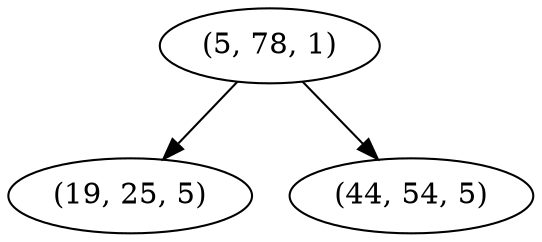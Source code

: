 digraph tree {
    "(5, 78, 1)";
    "(19, 25, 5)";
    "(44, 54, 5)";
    "(5, 78, 1)" -> "(19, 25, 5)";
    "(5, 78, 1)" -> "(44, 54, 5)";
}
